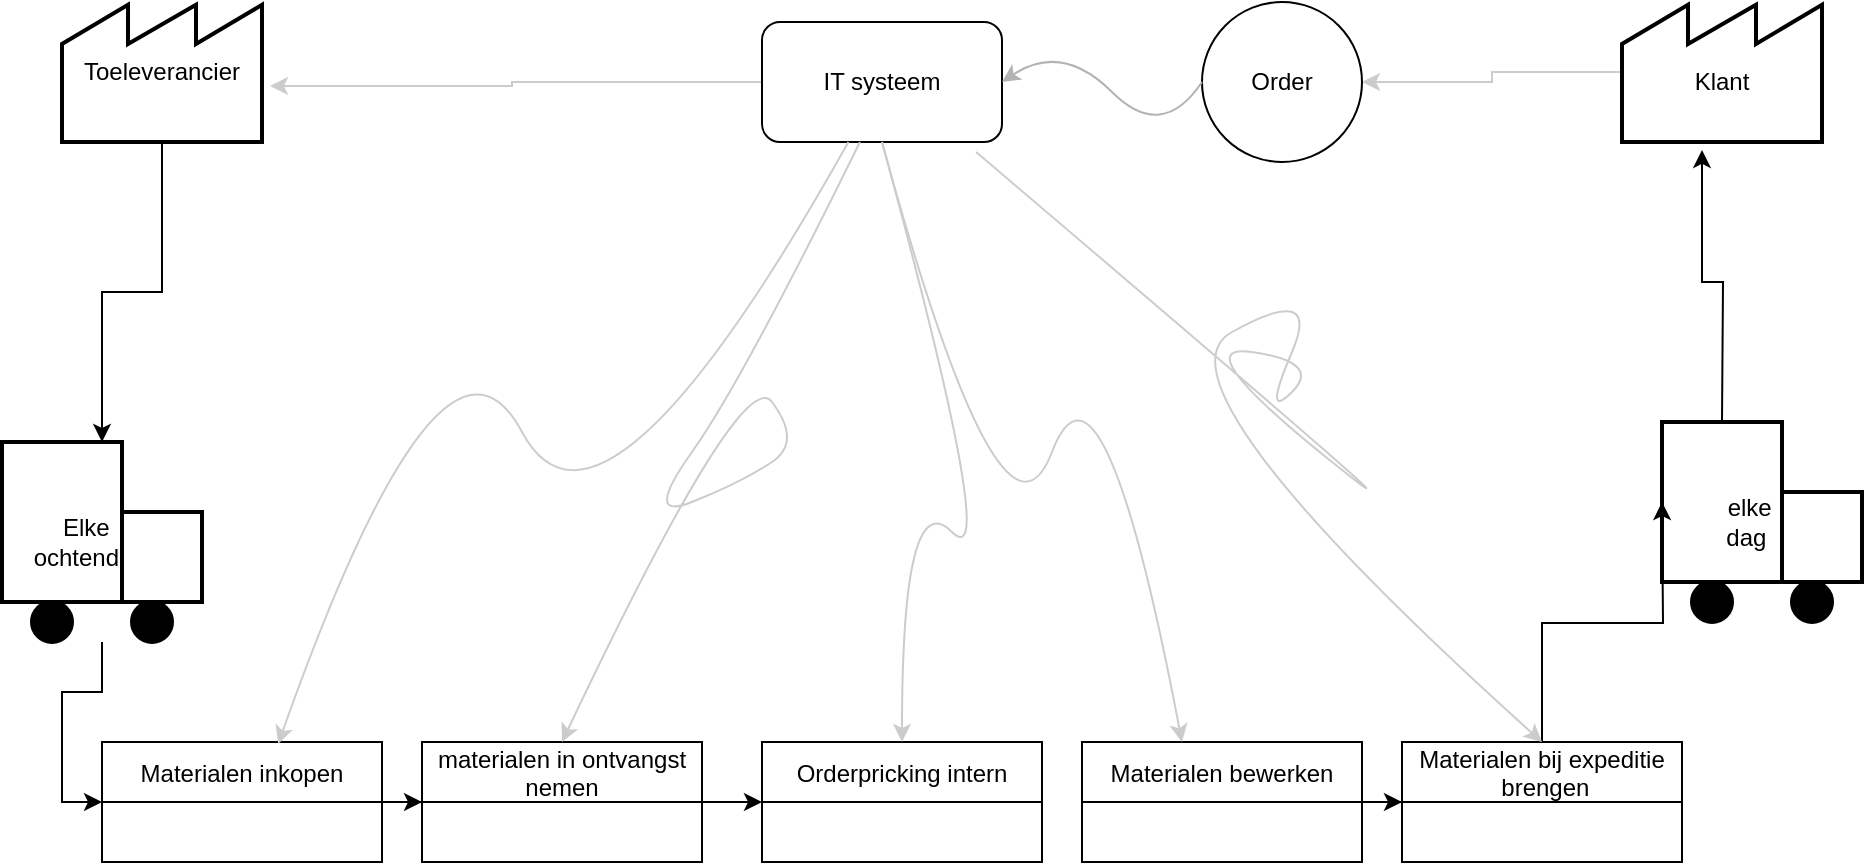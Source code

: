 <mxfile version="17.4.0" type="github"><diagram id="KMnh7TQLbN4yo-5V2-8c" name="Page-1"><mxGraphModel dx="1891" dy="754" grid="1" gridSize="10" guides="1" tooltips="1" connect="1" arrows="1" fold="1" page="1" pageScale="1" pageWidth="827" pageHeight="1169" math="0" shadow="0"><root><mxCell id="0"/><mxCell id="1" parent="0"/><mxCell id="0GI5nQAW-wKJl9wA_djN-6" style="edgeStyle=orthogonalEdgeStyle;rounded=0;orthogonalLoop=1;jettySize=auto;html=1;entryX=1.04;entryY=0.6;entryDx=0;entryDy=0;entryPerimeter=0;strokeColor=#CCCCCC;" edge="1" parent="1" source="RUQ7SKwbfHpwLYiek2u8-1" target="0GI5nQAW-wKJl9wA_djN-1"><mxGeometry relative="1" as="geometry"/></mxCell><mxCell id="RUQ7SKwbfHpwLYiek2u8-1" value="IT systeem" style="rounded=1;whiteSpace=wrap;html=1;" parent="1" vertex="1"><mxGeometry x="320" y="80" width="120" height="60" as="geometry"/></mxCell><mxCell id="0GI5nQAW-wKJl9wA_djN-12" style="edgeStyle=orthogonalEdgeStyle;rounded=0;orthogonalLoop=1;jettySize=auto;html=1;" edge="1" parent="1" source="0GI5nQAW-wKJl9wA_djN-1" target="0GI5nQAW-wKJl9wA_djN-7"><mxGeometry relative="1" as="geometry"/></mxCell><mxCell id="0GI5nQAW-wKJl9wA_djN-1" value="Toeleverancier" style="strokeWidth=2;html=1;shape=mxgraph.lean_mapping.outside_sources;whiteSpace=wrap;align=center;" vertex="1" parent="1"><mxGeometry x="-30" y="70" width="100" height="70" as="geometry"/></mxCell><mxCell id="0GI5nQAW-wKJl9wA_djN-4" style="edgeStyle=orthogonalEdgeStyle;rounded=0;orthogonalLoop=1;jettySize=auto;html=1;strokeColor=#CCCCCC;" edge="1" parent="1" source="0GI5nQAW-wKJl9wA_djN-2" target="0GI5nQAW-wKJl9wA_djN-3"><mxGeometry relative="1" as="geometry"/></mxCell><mxCell id="0GI5nQAW-wKJl9wA_djN-2" value="&lt;table cellpadding=&quot;5&quot; cellspacing=&quot;0&quot; style=&quot;font-size: 1em ; width: 100% ; height: 100%&quot;&gt;&lt;tbody&gt;&lt;tr&gt;&lt;td height=&quot;50%&quot;&gt;&lt;/td&gt;&lt;/tr&gt;&lt;tr&gt;&lt;td align=&quot;center&quot; height=&quot;50%&quot;&gt;Klant&lt;/td&gt;&lt;/tr&gt;&lt;/tbody&gt;&lt;/table&gt;" style="strokeWidth=2;html=1;shape=mxgraph.lean_mapping.outside_sources;whiteSpace=wrap;align=center;" vertex="1" parent="1"><mxGeometry x="750" y="70" width="100" height="70" as="geometry"/></mxCell><mxCell id="0GI5nQAW-wKJl9wA_djN-3" value="Order" style="ellipse;whiteSpace=wrap;html=1;aspect=fixed;" vertex="1" parent="1"><mxGeometry x="540" y="70" width="80" height="80" as="geometry"/></mxCell><mxCell id="0GI5nQAW-wKJl9wA_djN-25" style="edgeStyle=orthogonalEdgeStyle;rounded=0;orthogonalLoop=1;jettySize=auto;html=1;entryX=0;entryY=0.5;entryDx=0;entryDy=0;" edge="1" parent="1" source="0GI5nQAW-wKJl9wA_djN-7" target="0GI5nQAW-wKJl9wA_djN-13"><mxGeometry relative="1" as="geometry"/></mxCell><mxCell id="0GI5nQAW-wKJl9wA_djN-7" value="Elke &amp;nbsp; &amp;nbsp;&amp;nbsp;&lt;br&gt;ochtend &amp;nbsp; &amp;nbsp; &amp;nbsp; &amp;nbsp;" style="strokeWidth=2;html=1;shape=mxgraph.lean_mapping.truck_shipment;" vertex="1" parent="1"><mxGeometry x="-60" y="290" width="100" height="100" as="geometry"/></mxCell><mxCell id="0GI5nQAW-wKJl9wA_djN-9" value="elke &amp;nbsp; &amp;nbsp;&lt;br&gt;dag &amp;nbsp; &amp;nbsp;&amp;nbsp;" style="strokeWidth=2;html=1;shape=mxgraph.lean_mapping.truck_shipment;" vertex="1" parent="1"><mxGeometry x="770" y="280" width="100" height="100" as="geometry"/></mxCell><mxCell id="0GI5nQAW-wKJl9wA_djN-11" style="edgeStyle=orthogonalEdgeStyle;rounded=0;orthogonalLoop=1;jettySize=auto;html=1;entryX=0.4;entryY=1.057;entryDx=0;entryDy=0;entryPerimeter=0;" edge="1" parent="1" target="0GI5nQAW-wKJl9wA_djN-2"><mxGeometry relative="1" as="geometry"><mxPoint x="800" y="280" as="sourcePoint"/></mxGeometry></mxCell><mxCell id="0GI5nQAW-wKJl9wA_djN-39" style="edgeStyle=orthogonalEdgeStyle;rounded=0;orthogonalLoop=1;jettySize=auto;html=1;entryX=0;entryY=0.5;entryDx=0;entryDy=0;strokeColor=#000000;" edge="1" parent="1" source="0GI5nQAW-wKJl9wA_djN-13" target="0GI5nQAW-wKJl9wA_djN-35"><mxGeometry relative="1" as="geometry"/></mxCell><mxCell id="0GI5nQAW-wKJl9wA_djN-13" value="Materialen inkopen" style="swimlane;fontStyle=0;childLayout=stackLayout;horizontal=1;startSize=30;horizontalStack=0;resizeParent=1;resizeParentMax=0;resizeLast=0;collapsible=1;marginBottom=0;" vertex="1" parent="1"><mxGeometry x="-10" y="440" width="140" height="60" as="geometry"/></mxCell><mxCell id="0GI5nQAW-wKJl9wA_djN-27" style="edgeStyle=orthogonalEdgeStyle;rounded=0;orthogonalLoop=1;jettySize=auto;html=1;entryX=0;entryY=0.5;entryDx=0;entryDy=0;" edge="1" parent="1" source="0GI5nQAW-wKJl9wA_djN-17" target="0GI5nQAW-wKJl9wA_djN-21"><mxGeometry relative="1" as="geometry"/></mxCell><mxCell id="0GI5nQAW-wKJl9wA_djN-17" value="Materialen bewerken" style="swimlane;fontStyle=0;childLayout=stackLayout;horizontal=1;startSize=30;horizontalStack=0;resizeParent=1;resizeParentMax=0;resizeLast=0;collapsible=1;marginBottom=0;" vertex="1" parent="1"><mxGeometry x="480" y="440" width="140" height="60" as="geometry"/></mxCell><mxCell id="0GI5nQAW-wKJl9wA_djN-28" style="edgeStyle=orthogonalEdgeStyle;rounded=0;orthogonalLoop=1;jettySize=auto;html=1;entryX=0;entryY=0.5;entryDx=0;entryDy=0;" edge="1" parent="1" source="0GI5nQAW-wKJl9wA_djN-21"><mxGeometry relative="1" as="geometry"><mxPoint x="770" y="320" as="targetPoint"/></mxGeometry></mxCell><mxCell id="0GI5nQAW-wKJl9wA_djN-21" value="Materialen bij expeditie&#10; brengen" style="swimlane;fontStyle=0;childLayout=stackLayout;horizontal=1;startSize=30;horizontalStack=0;resizeParent=1;resizeParentMax=0;resizeLast=0;collapsible=1;marginBottom=0;" vertex="1" parent="1"><mxGeometry x="640" y="440" width="140" height="60" as="geometry"/></mxCell><mxCell id="0GI5nQAW-wKJl9wA_djN-29" value="" style="curved=1;endArrow=classic;html=1;rounded=0;entryX=0.357;entryY=0;entryDx=0;entryDy=0;entryPerimeter=0;exitX=0.5;exitY=1;exitDx=0;exitDy=0;strokeColor=#CCCCCC;" edge="1" parent="1" source="RUQ7SKwbfHpwLYiek2u8-1" target="0GI5nQAW-wKJl9wA_djN-17"><mxGeometry width="50" height="50" relative="1" as="geometry"><mxPoint x="390" y="360" as="sourcePoint"/><mxPoint x="440" y="310" as="targetPoint"/><Array as="points"><mxPoint x="440" y="360"/><mxPoint x="490" y="230"/></Array></mxGeometry></mxCell><mxCell id="0GI5nQAW-wKJl9wA_djN-30" value="" style="curved=1;endArrow=classic;html=1;rounded=0;entryX=0.5;entryY=0;entryDx=0;entryDy=0;exitX=0.892;exitY=1.084;exitDx=0;exitDy=0;exitPerimeter=0;strokeColor=#CCCCCC;" edge="1" parent="1" source="RUQ7SKwbfHpwLYiek2u8-1" target="0GI5nQAW-wKJl9wA_djN-21"><mxGeometry width="50" height="50" relative="1" as="geometry"><mxPoint x="620" y="140" as="sourcePoint"/><mxPoint x="599.98" y="370" as="targetPoint"/><Array as="points"><mxPoint x="680" y="360"/><mxPoint x="530" y="240"/><mxPoint x="600" y="250"/><mxPoint x="570" y="280"/><mxPoint x="600" y="210"/><mxPoint x="510" y="260"/></Array></mxGeometry></mxCell><mxCell id="0GI5nQAW-wKJl9wA_djN-31" value="" style="curved=1;endArrow=classic;html=1;rounded=0;entryX=0.629;entryY=0.017;entryDx=0;entryDy=0;entryPerimeter=0;strokeColor=#CCCCCC;" edge="1" parent="1" source="RUQ7SKwbfHpwLYiek2u8-1" target="0GI5nQAW-wKJl9wA_djN-13"><mxGeometry width="50" height="50" relative="1" as="geometry"><mxPoint x="180" y="140" as="sourcePoint"/><mxPoint x="159.98" y="370" as="targetPoint"/><Array as="points"><mxPoint x="240" y="360"/><mxPoint x="160" y="210"/></Array></mxGeometry></mxCell><mxCell id="0GI5nQAW-wKJl9wA_djN-34" value="" style="curved=1;endArrow=classic;html=1;rounded=0;entryX=1;entryY=0.5;entryDx=0;entryDy=0;exitX=0;exitY=0.5;exitDx=0;exitDy=0;fillColor=#f5f5f5;strokeColor=#B3B3B3;" edge="1" parent="1" source="0GI5nQAW-wKJl9wA_djN-3" target="RUQ7SKwbfHpwLYiek2u8-1"><mxGeometry width="50" height="50" relative="1" as="geometry"><mxPoint x="470" y="140" as="sourcePoint"/><mxPoint x="520" y="90" as="targetPoint"/><Array as="points"><mxPoint x="520" y="140"/><mxPoint x="470" y="90"/></Array></mxGeometry></mxCell><mxCell id="0GI5nQAW-wKJl9wA_djN-47" style="edgeStyle=orthogonalEdgeStyle;rounded=0;orthogonalLoop=1;jettySize=auto;html=1;entryX=0;entryY=0.5;entryDx=0;entryDy=0;strokeColor=#000000;" edge="1" parent="1" source="0GI5nQAW-wKJl9wA_djN-35" target="0GI5nQAW-wKJl9wA_djN-43"><mxGeometry relative="1" as="geometry"/></mxCell><mxCell id="0GI5nQAW-wKJl9wA_djN-35" value="materialen in ontvangst&#10;nemen" style="swimlane;fontStyle=0;childLayout=stackLayout;horizontal=1;startSize=30;horizontalStack=0;resizeParent=1;resizeParentMax=0;resizeLast=0;collapsible=1;marginBottom=0;" vertex="1" parent="1"><mxGeometry x="150" y="440" width="140" height="60" as="geometry"/></mxCell><mxCell id="0GI5nQAW-wKJl9wA_djN-42" value="" style="curved=1;endArrow=classic;html=1;rounded=0;entryX=0.5;entryY=0;entryDx=0;entryDy=0;exitX=0.408;exitY=1;exitDx=0;exitDy=0;strokeColor=#CCCCCC;exitPerimeter=0;" edge="1" parent="1" source="RUQ7SKwbfHpwLYiek2u8-1" target="0GI5nQAW-wKJl9wA_djN-35"><mxGeometry width="50" height="50" relative="1" as="geometry"><mxPoint x="390" y="150" as="sourcePoint"/><mxPoint x="473.98" y="430" as="targetPoint"/><Array as="points"><mxPoint x="310" y="260"/><mxPoint x="260" y="330"/><mxPoint x="310" y="310"/><mxPoint x="340" y="290"/><mxPoint x="310" y="250"/></Array></mxGeometry></mxCell><mxCell id="0GI5nQAW-wKJl9wA_djN-43" value="Orderpricking intern" style="swimlane;fontStyle=0;childLayout=stackLayout;horizontal=1;startSize=30;horizontalStack=0;resizeParent=1;resizeParentMax=0;resizeLast=0;collapsible=1;marginBottom=0;" vertex="1" parent="1"><mxGeometry x="320" y="440" width="140" height="60" as="geometry"/></mxCell><mxCell id="0GI5nQAW-wKJl9wA_djN-48" value="" style="curved=1;endArrow=classic;html=1;rounded=0;strokeColor=#CCCCCC;exitX=0.5;exitY=1;exitDx=0;exitDy=0;entryX=0.5;entryY=0;entryDx=0;entryDy=0;" edge="1" parent="1" source="RUQ7SKwbfHpwLYiek2u8-1" target="0GI5nQAW-wKJl9wA_djN-43"><mxGeometry width="50" height="50" relative="1" as="geometry"><mxPoint x="390" y="360" as="sourcePoint"/><mxPoint x="440" y="310" as="targetPoint"/><Array as="points"><mxPoint x="440" y="360"/><mxPoint x="390" y="310"/></Array></mxGeometry></mxCell></root></mxGraphModel></diagram></mxfile>